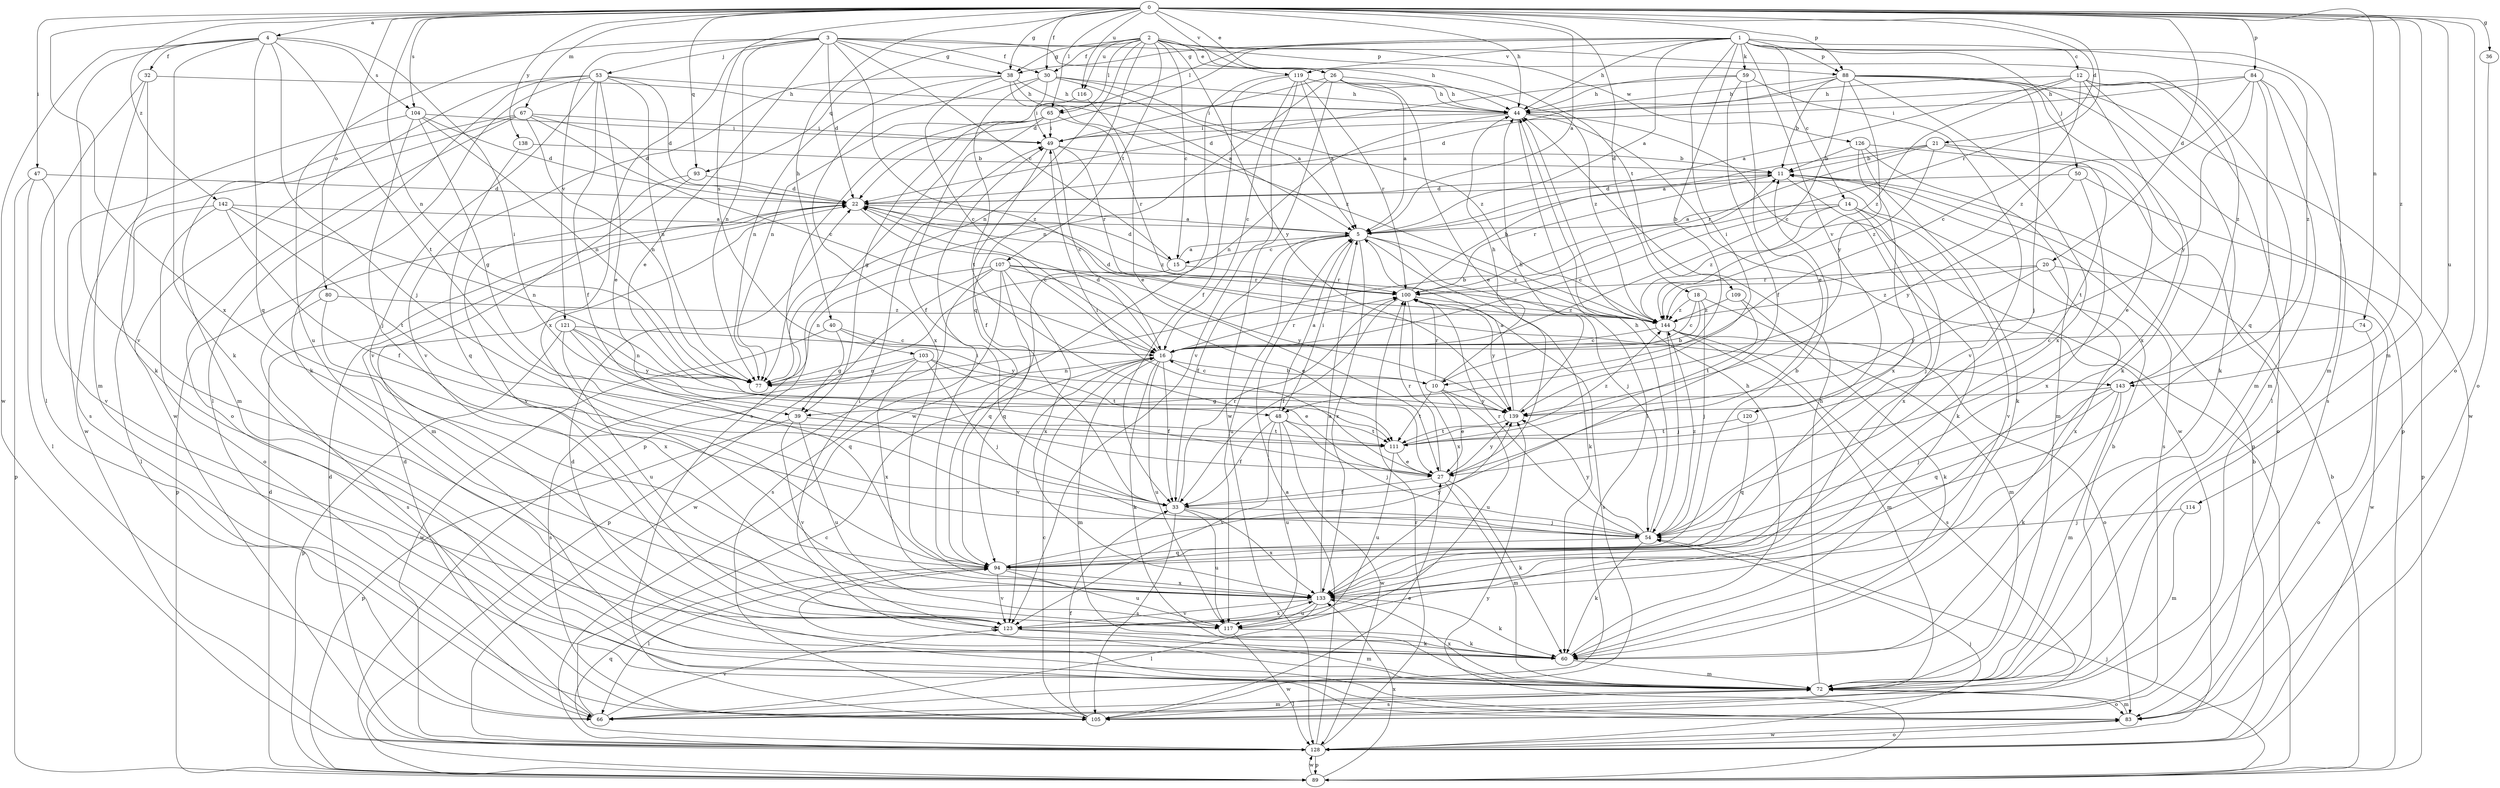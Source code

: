 strict digraph  {
0;
1;
2;
3;
4;
5;
10;
11;
12;
14;
15;
16;
18;
20;
21;
22;
26;
27;
30;
32;
33;
36;
38;
39;
40;
44;
47;
48;
49;
50;
53;
54;
59;
60;
65;
66;
67;
72;
74;
77;
80;
83;
84;
88;
89;
93;
94;
100;
103;
104;
105;
107;
109;
111;
114;
116;
117;
119;
120;
121;
123;
126;
128;
133;
138;
139;
142;
143;
144;
0 -> 4  [label=a];
0 -> 5  [label=a];
0 -> 18  [label=d];
0 -> 20  [label=d];
0 -> 21  [label=d];
0 -> 26  [label=e];
0 -> 30  [label=f];
0 -> 36  [label=g];
0 -> 38  [label=g];
0 -> 40  [label=h];
0 -> 44  [label=h];
0 -> 47  [label=i];
0 -> 65  [label=l];
0 -> 67  [label=m];
0 -> 72  [label=m];
0 -> 74  [label=n];
0 -> 77  [label=n];
0 -> 80  [label=o];
0 -> 83  [label=o];
0 -> 84  [label=p];
0 -> 88  [label=p];
0 -> 93  [label=q];
0 -> 100  [label=r];
0 -> 103  [label=s];
0 -> 104  [label=s];
0 -> 114  [label=u];
0 -> 116  [label=u];
0 -> 119  [label=v];
0 -> 133  [label=x];
0 -> 138  [label=y];
0 -> 142  [label=z];
0 -> 143  [label=z];
1 -> 5  [label=a];
1 -> 10  [label=b];
1 -> 12  [label=c];
1 -> 14  [label=c];
1 -> 22  [label=d];
1 -> 38  [label=g];
1 -> 44  [label=h];
1 -> 48  [label=i];
1 -> 50  [label=j];
1 -> 59  [label=k];
1 -> 65  [label=l];
1 -> 72  [label=m];
1 -> 88  [label=p];
1 -> 119  [label=v];
1 -> 120  [label=v];
1 -> 143  [label=z];
2 -> 15  [label=c];
2 -> 26  [label=e];
2 -> 30  [label=f];
2 -> 38  [label=g];
2 -> 65  [label=l];
2 -> 77  [label=n];
2 -> 93  [label=q];
2 -> 94  [label=q];
2 -> 107  [label=t];
2 -> 109  [label=t];
2 -> 116  [label=u];
2 -> 126  [label=w];
2 -> 139  [label=y];
2 -> 143  [label=z];
3 -> 15  [label=c];
3 -> 22  [label=d];
3 -> 27  [label=e];
3 -> 30  [label=f];
3 -> 38  [label=g];
3 -> 44  [label=h];
3 -> 53  [label=j];
3 -> 77  [label=n];
3 -> 88  [label=p];
3 -> 117  [label=u];
3 -> 121  [label=v];
3 -> 133  [label=x];
3 -> 143  [label=z];
4 -> 32  [label=f];
4 -> 48  [label=i];
4 -> 54  [label=j];
4 -> 60  [label=k];
4 -> 94  [label=q];
4 -> 104  [label=s];
4 -> 111  [label=t];
4 -> 123  [label=v];
4 -> 128  [label=w];
5 -> 15  [label=c];
5 -> 33  [label=f];
5 -> 48  [label=i];
5 -> 54  [label=j];
5 -> 60  [label=k];
5 -> 117  [label=u];
5 -> 133  [label=x];
5 -> 144  [label=z];
10 -> 16  [label=c];
10 -> 27  [label=e];
10 -> 44  [label=h];
10 -> 100  [label=r];
10 -> 111  [label=t];
10 -> 117  [label=u];
10 -> 139  [label=y];
11 -> 22  [label=d];
11 -> 60  [label=k];
11 -> 100  [label=r];
11 -> 105  [label=s];
12 -> 5  [label=a];
12 -> 16  [label=c];
12 -> 44  [label=h];
12 -> 60  [label=k];
12 -> 66  [label=l];
12 -> 72  [label=m];
12 -> 133  [label=x];
12 -> 144  [label=z];
14 -> 5  [label=a];
14 -> 16  [label=c];
14 -> 54  [label=j];
14 -> 123  [label=v];
14 -> 133  [label=x];
14 -> 144  [label=z];
15 -> 5  [label=a];
15 -> 22  [label=d];
15 -> 94  [label=q];
15 -> 100  [label=r];
16 -> 10  [label=b];
16 -> 22  [label=d];
16 -> 33  [label=f];
16 -> 60  [label=k];
16 -> 72  [label=m];
16 -> 77  [label=n];
16 -> 100  [label=r];
16 -> 117  [label=u];
16 -> 123  [label=v];
18 -> 10  [label=b];
18 -> 16  [label=c];
18 -> 54  [label=j];
18 -> 72  [label=m];
18 -> 144  [label=z];
20 -> 100  [label=r];
20 -> 128  [label=w];
20 -> 133  [label=x];
20 -> 139  [label=y];
20 -> 144  [label=z];
21 -> 5  [label=a];
21 -> 11  [label=b];
21 -> 27  [label=e];
21 -> 100  [label=r];
21 -> 111  [label=t];
21 -> 144  [label=z];
22 -> 5  [label=a];
22 -> 16  [label=c];
22 -> 89  [label=p];
22 -> 144  [label=z];
26 -> 5  [label=a];
26 -> 27  [label=e];
26 -> 44  [label=h];
26 -> 49  [label=i];
26 -> 77  [label=n];
26 -> 128  [label=w];
26 -> 144  [label=z];
27 -> 33  [label=f];
27 -> 49  [label=i];
27 -> 60  [label=k];
27 -> 72  [label=m];
27 -> 100  [label=r];
27 -> 139  [label=y];
30 -> 5  [label=a];
30 -> 44  [label=h];
30 -> 49  [label=i];
30 -> 111  [label=t];
30 -> 133  [label=x];
30 -> 144  [label=z];
32 -> 44  [label=h];
32 -> 60  [label=k];
32 -> 66  [label=l];
32 -> 72  [label=m];
33 -> 54  [label=j];
33 -> 100  [label=r];
33 -> 105  [label=s];
33 -> 117  [label=u];
33 -> 133  [label=x];
36 -> 83  [label=o];
38 -> 5  [label=a];
38 -> 16  [label=c];
38 -> 44  [label=h];
38 -> 77  [label=n];
38 -> 123  [label=v];
38 -> 144  [label=z];
39 -> 89  [label=p];
39 -> 111  [label=t];
39 -> 117  [label=u];
39 -> 123  [label=v];
40 -> 16  [label=c];
40 -> 39  [label=g];
40 -> 128  [label=w];
40 -> 139  [label=y];
44 -> 49  [label=i];
44 -> 66  [label=l];
44 -> 77  [label=n];
44 -> 89  [label=p];
44 -> 128  [label=w];
47 -> 22  [label=d];
47 -> 66  [label=l];
47 -> 89  [label=p];
47 -> 123  [label=v];
48 -> 5  [label=a];
48 -> 33  [label=f];
48 -> 54  [label=j];
48 -> 111  [label=t];
48 -> 117  [label=u];
48 -> 123  [label=v];
48 -> 128  [label=w];
49 -> 11  [label=b];
49 -> 16  [label=c];
49 -> 33  [label=f];
49 -> 100  [label=r];
50 -> 22  [label=d];
50 -> 89  [label=p];
50 -> 133  [label=x];
50 -> 139  [label=y];
53 -> 22  [label=d];
53 -> 27  [label=e];
53 -> 33  [label=f];
53 -> 44  [label=h];
53 -> 60  [label=k];
53 -> 66  [label=l];
53 -> 77  [label=n];
53 -> 123  [label=v];
53 -> 128  [label=w];
54 -> 44  [label=h];
54 -> 60  [label=k];
54 -> 94  [label=q];
54 -> 100  [label=r];
54 -> 139  [label=y];
54 -> 144  [label=z];
59 -> 22  [label=d];
59 -> 27  [label=e];
59 -> 33  [label=f];
59 -> 44  [label=h];
59 -> 123  [label=v];
60 -> 44  [label=h];
60 -> 49  [label=i];
60 -> 72  [label=m];
65 -> 33  [label=f];
65 -> 39  [label=g];
65 -> 49  [label=i];
65 -> 89  [label=p];
65 -> 100  [label=r];
65 -> 105  [label=s];
66 -> 16  [label=c];
66 -> 22  [label=d];
66 -> 72  [label=m];
66 -> 123  [label=v];
67 -> 16  [label=c];
67 -> 22  [label=d];
67 -> 49  [label=i];
67 -> 72  [label=m];
67 -> 77  [label=n];
67 -> 83  [label=o];
67 -> 105  [label=s];
72 -> 44  [label=h];
72 -> 66  [label=l];
72 -> 83  [label=o];
72 -> 94  [label=q];
72 -> 105  [label=s];
72 -> 133  [label=x];
74 -> 16  [label=c];
74 -> 83  [label=o];
77 -> 11  [label=b];
80 -> 105  [label=s];
80 -> 133  [label=x];
80 -> 144  [label=z];
83 -> 22  [label=d];
83 -> 72  [label=m];
83 -> 128  [label=w];
84 -> 44  [label=h];
84 -> 49  [label=i];
84 -> 72  [label=m];
84 -> 94  [label=q];
84 -> 105  [label=s];
84 -> 139  [label=y];
84 -> 144  [label=z];
88 -> 11  [label=b];
88 -> 16  [label=c];
88 -> 22  [label=d];
88 -> 44  [label=h];
88 -> 54  [label=j];
88 -> 60  [label=k];
88 -> 89  [label=p];
88 -> 128  [label=w];
88 -> 133  [label=x];
88 -> 139  [label=y];
89 -> 11  [label=b];
89 -> 22  [label=d];
89 -> 54  [label=j];
89 -> 128  [label=w];
89 -> 133  [label=x];
89 -> 139  [label=y];
93 -> 22  [label=d];
93 -> 72  [label=m];
93 -> 123  [label=v];
94 -> 11  [label=b];
94 -> 49  [label=i];
94 -> 66  [label=l];
94 -> 117  [label=u];
94 -> 123  [label=v];
94 -> 133  [label=x];
94 -> 139  [label=y];
100 -> 11  [label=b];
100 -> 33  [label=f];
100 -> 105  [label=s];
100 -> 133  [label=x];
100 -> 139  [label=y];
100 -> 144  [label=z];
103 -> 27  [label=e];
103 -> 54  [label=j];
103 -> 77  [label=n];
103 -> 105  [label=s];
103 -> 111  [label=t];
103 -> 133  [label=x];
104 -> 22  [label=d];
104 -> 39  [label=g];
104 -> 49  [label=i];
104 -> 54  [label=j];
104 -> 77  [label=n];
104 -> 128  [label=w];
105 -> 11  [label=b];
105 -> 16  [label=c];
105 -> 27  [label=e];
105 -> 33  [label=f];
107 -> 27  [label=e];
107 -> 77  [label=n];
107 -> 89  [label=p];
107 -> 94  [label=q];
107 -> 100  [label=r];
107 -> 105  [label=s];
107 -> 128  [label=w];
107 -> 133  [label=x];
107 -> 139  [label=y];
109 -> 60  [label=k];
109 -> 111  [label=t];
109 -> 144  [label=z];
111 -> 27  [label=e];
111 -> 117  [label=u];
111 -> 144  [label=z];
114 -> 54  [label=j];
114 -> 72  [label=m];
116 -> 27  [label=e];
116 -> 77  [label=n];
117 -> 60  [label=k];
117 -> 128  [label=w];
119 -> 5  [label=a];
119 -> 16  [label=c];
119 -> 33  [label=f];
119 -> 44  [label=h];
119 -> 100  [label=r];
119 -> 123  [label=v];
119 -> 128  [label=w];
120 -> 94  [label=q];
120 -> 111  [label=t];
121 -> 16  [label=c];
121 -> 77  [label=n];
121 -> 89  [label=p];
121 -> 94  [label=q];
121 -> 117  [label=u];
121 -> 139  [label=y];
123 -> 60  [label=k];
123 -> 72  [label=m];
123 -> 133  [label=x];
126 -> 11  [label=b];
126 -> 60  [label=k];
126 -> 72  [label=m];
126 -> 83  [label=o];
126 -> 133  [label=x];
128 -> 5  [label=a];
128 -> 11  [label=b];
128 -> 22  [label=d];
128 -> 54  [label=j];
128 -> 83  [label=o];
128 -> 89  [label=p];
128 -> 94  [label=q];
128 -> 100  [label=r];
133 -> 5  [label=a];
133 -> 60  [label=k];
133 -> 66  [label=l];
133 -> 117  [label=u];
133 -> 123  [label=v];
138 -> 11  [label=b];
138 -> 94  [label=q];
139 -> 5  [label=a];
139 -> 44  [label=h];
139 -> 111  [label=t];
142 -> 5  [label=a];
142 -> 33  [label=f];
142 -> 66  [label=l];
142 -> 77  [label=n];
142 -> 83  [label=o];
142 -> 111  [label=t];
143 -> 39  [label=g];
143 -> 54  [label=j];
143 -> 60  [label=k];
143 -> 72  [label=m];
143 -> 94  [label=q];
144 -> 16  [label=c];
144 -> 22  [label=d];
144 -> 54  [label=j];
144 -> 72  [label=m];
144 -> 83  [label=o];
144 -> 105  [label=s];
}
